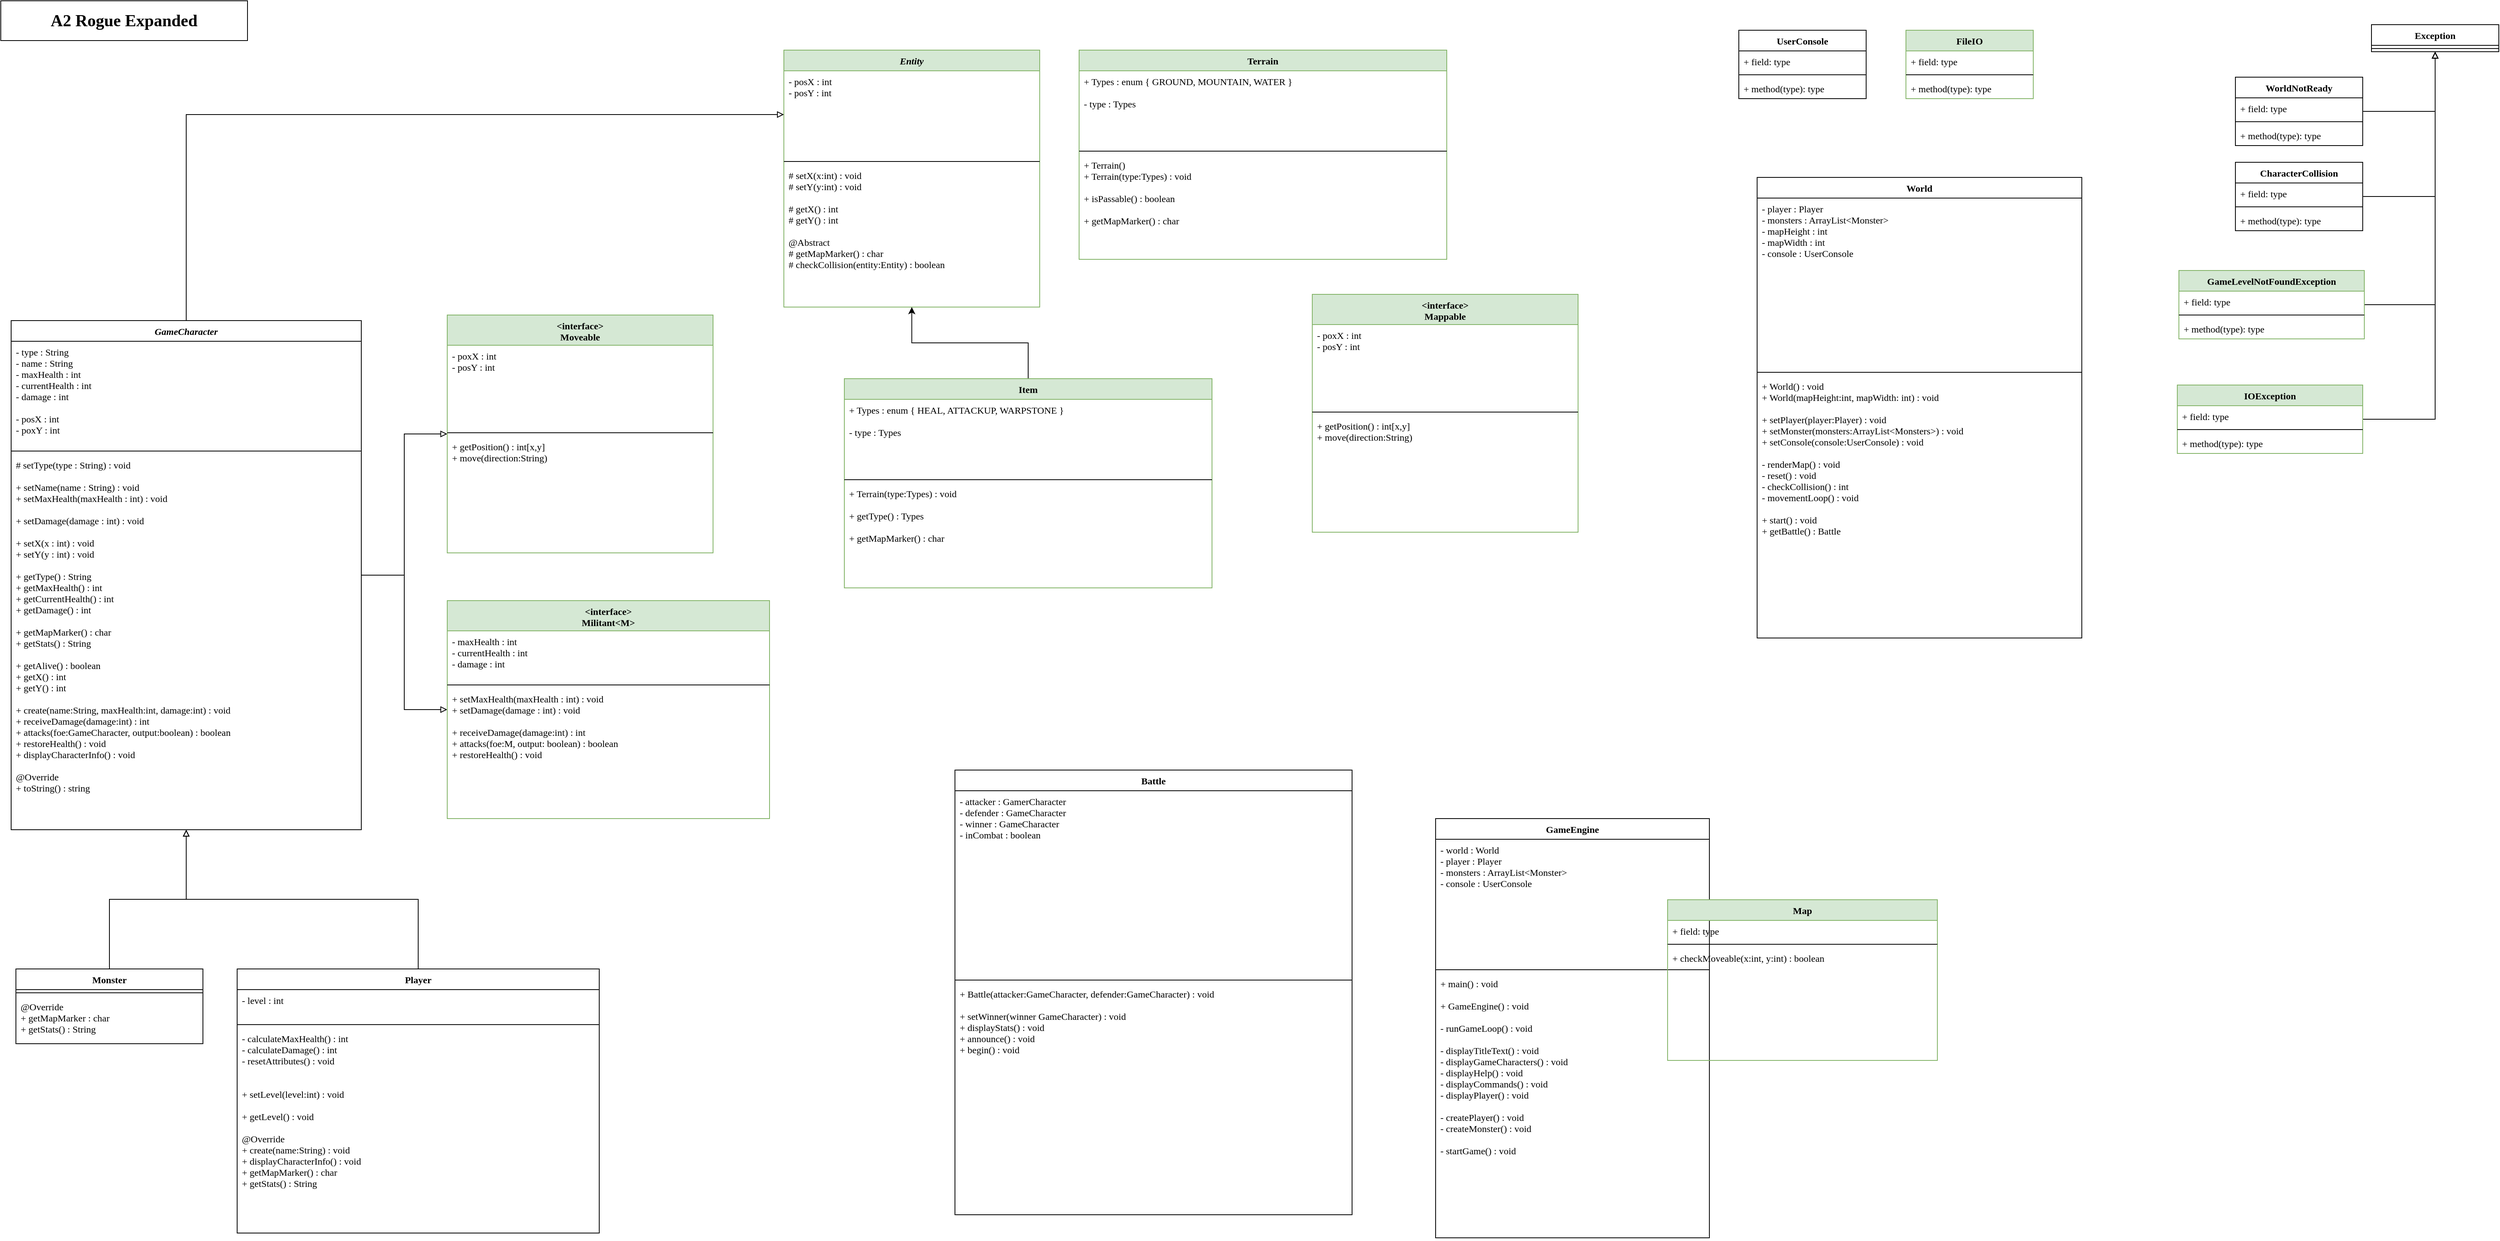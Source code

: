 <mxfile version="18.0.1" type="device"><diagram id="C5RBs43oDa-KdzZeNtuy" name="Page-1"><mxGraphModel dx="1234" dy="905" grid="0" gridSize="10" guides="1" tooltips="1" connect="1" arrows="1" fold="1" page="1" pageScale="1" pageWidth="3300" pageHeight="2339" math="0" shadow="0"><root><mxCell id="WIyWlLk6GJQsqaUBKTNV-0"/><mxCell id="WIyWlLk6GJQsqaUBKTNV-1" parent="WIyWlLk6GJQsqaUBKTNV-0"/><mxCell id="rKQ50Lol43hYCchjUjWX-0" value="&lt;b&gt;&lt;font style=&quot;font-size: 21px&quot;&gt;A2 Rogue Expanded&lt;/font&gt;&lt;/b&gt;" style="text;html=1;strokeColor=default;fillColor=none;align=center;verticalAlign=middle;whiteSpace=wrap;rounded=0;fontFamily=JetBrains Mono;" parent="WIyWlLk6GJQsqaUBKTNV-1" vertex="1"><mxGeometry x="80" y="40" width="310" height="50" as="geometry"/></mxCell><mxCell id="wbzs-rwFts_yGykwEW1b-0" value="Entity&#10;" style="swimlane;fontStyle=3;align=center;verticalAlign=top;childLayout=stackLayout;horizontal=1;startSize=26;horizontalStack=0;resizeParent=1;resizeParentMax=0;resizeLast=0;collapsible=1;marginBottom=0;fillColor=#d5e8d4;strokeColor=#82b366;fontFamily=JetBrains Mono;" parent="WIyWlLk6GJQsqaUBKTNV-1" vertex="1"><mxGeometry x="1064" y="102" width="321.5" height="323" as="geometry"/></mxCell><mxCell id="wbzs-rwFts_yGykwEW1b-1" value="- posX : int&#10;- posY : int " style="text;strokeColor=none;fillColor=none;align=left;verticalAlign=top;spacingLeft=4;spacingRight=4;overflow=hidden;rotatable=0;points=[[0,0.5],[1,0.5]];portConstraint=eastwest;fontFamily=JetBrains Mono;" parent="wbzs-rwFts_yGykwEW1b-0" vertex="1"><mxGeometry y="26" width="321.5" height="110" as="geometry"/></mxCell><mxCell id="wbzs-rwFts_yGykwEW1b-2" value="" style="line;strokeWidth=1;fillColor=none;align=left;verticalAlign=middle;spacingTop=-1;spacingLeft=3;spacingRight=3;rotatable=0;labelPosition=right;points=[];portConstraint=eastwest;fontFamily=JetBrains Mono;" parent="wbzs-rwFts_yGykwEW1b-0" vertex="1"><mxGeometry y="136" width="321.5" height="8" as="geometry"/></mxCell><mxCell id="wbzs-rwFts_yGykwEW1b-3" value="# setX(x:int) : void&#10;# setY(y:int) : void&#10;&#10;# getX() : int&#10;# getY() : int&#10;&#10;@Abstract&#10;# getMapMarker() : char&#10;# checkCollision(entity:Entity) : boolean " style="text;strokeColor=none;fillColor=none;align=left;verticalAlign=top;spacingLeft=4;spacingRight=4;overflow=hidden;rotatable=0;points=[[0,0.5],[1,0.5]];portConstraint=eastwest;fontFamily=JetBrains Mono;" parent="wbzs-rwFts_yGykwEW1b-0" vertex="1"><mxGeometry y="144" width="321.5" height="179" as="geometry"/></mxCell><mxCell id="wbzs-rwFts_yGykwEW1b-4" value="Battle&#10;" style="swimlane;fontStyle=1;align=center;verticalAlign=top;childLayout=stackLayout;horizontal=1;startSize=26;horizontalStack=0;resizeParent=1;resizeParentMax=0;resizeLast=0;collapsible=1;marginBottom=0;fontFamily=JetBrains Mono;" parent="WIyWlLk6GJQsqaUBKTNV-1" vertex="1"><mxGeometry x="1279" y="1007" width="499" height="559" as="geometry"/></mxCell><mxCell id="wbzs-rwFts_yGykwEW1b-5" value="- attacker : GamerCharacter &#10;- defender : GameCharacter &#10;- winner : GameCharacter &#10;- inCombat : boolean " style="text;strokeColor=none;fillColor=none;align=left;verticalAlign=top;spacingLeft=4;spacingRight=4;overflow=hidden;rotatable=0;points=[[0,0.5],[1,0.5]];portConstraint=eastwest;fontFamily=JetBrains Mono;" parent="wbzs-rwFts_yGykwEW1b-4" vertex="1"><mxGeometry y="26" width="499" height="234" as="geometry"/></mxCell><mxCell id="wbzs-rwFts_yGykwEW1b-6" value="" style="line;strokeWidth=1;fillColor=none;align=left;verticalAlign=middle;spacingTop=-1;spacingLeft=3;spacingRight=3;rotatable=0;labelPosition=right;points=[];portConstraint=eastwest;fontFamily=JetBrains Mono;" parent="wbzs-rwFts_yGykwEW1b-4" vertex="1"><mxGeometry y="260" width="499" height="8" as="geometry"/></mxCell><mxCell id="wbzs-rwFts_yGykwEW1b-7" value="+ Battle(attacker:GameCharacter, defender:GameCharacter) : void&#10;&#10;+ setWinner(winner GameCharacter) : void &#10;+ displayStats() : void &#10;+ announce() : void &#10;+ begin() : void " style="text;strokeColor=none;fillColor=none;align=left;verticalAlign=top;spacingLeft=4;spacingRight=4;overflow=hidden;rotatable=0;points=[[0,0.5],[1,0.5]];portConstraint=eastwest;fontFamily=JetBrains Mono;" parent="wbzs-rwFts_yGykwEW1b-4" vertex="1"><mxGeometry y="268" width="499" height="291" as="geometry"/></mxCell><mxCell id="wbzs-rwFts_yGykwEW1b-113" style="edgeStyle=orthogonalEdgeStyle;rounded=0;orthogonalLoop=1;jettySize=auto;html=1;fontColor=#000000;endArrow=block;endFill=0;" parent="WIyWlLk6GJQsqaUBKTNV-1" source="wbzs-rwFts_yGykwEW1b-8" target="wbzs-rwFts_yGykwEW1b-104" edge="1"><mxGeometry relative="1" as="geometry"/></mxCell><mxCell id="wbzs-rwFts_yGykwEW1b-114" style="edgeStyle=orthogonalEdgeStyle;rounded=0;orthogonalLoop=1;jettySize=auto;html=1;fontColor=#000000;endArrow=block;endFill=0;" parent="WIyWlLk6GJQsqaUBKTNV-1" source="wbzs-rwFts_yGykwEW1b-8" target="wbzs-rwFts_yGykwEW1b-55" edge="1"><mxGeometry relative="1" as="geometry"/></mxCell><mxCell id="wbzs-rwFts_yGykwEW1b-115" style="edgeStyle=orthogonalEdgeStyle;rounded=0;orthogonalLoop=1;jettySize=auto;html=1;fontColor=#000000;endArrow=block;endFill=0;" parent="WIyWlLk6GJQsqaUBKTNV-1" source="wbzs-rwFts_yGykwEW1b-8" target="wbzs-rwFts_yGykwEW1b-1" edge="1"><mxGeometry relative="1" as="geometry"/></mxCell><mxCell id="wbzs-rwFts_yGykwEW1b-8" value="GameCharacter" style="swimlane;fontStyle=3;align=center;verticalAlign=top;childLayout=stackLayout;horizontal=1;startSize=26;horizontalStack=0;resizeParent=1;resizeParentMax=0;resizeLast=0;collapsible=1;marginBottom=0;fontFamily=JetBrains Mono;" parent="WIyWlLk6GJQsqaUBKTNV-1" vertex="1"><mxGeometry x="93" y="442" width="440" height="640" as="geometry"><mxRectangle x="200" y="230" width="171" height="26" as="alternateBounds"/></mxGeometry></mxCell><mxCell id="wbzs-rwFts_yGykwEW1b-9" value="- type : String&#10;- name : String&#10;- maxHealth : int &#10;- currentHealth : int&#10;- damage : int &#10;&#10;- posX : int &#10;- poxY : int " style="text;strokeColor=none;fillColor=none;align=left;verticalAlign=top;spacingLeft=4;spacingRight=4;overflow=hidden;rotatable=0;points=[[0,0.5],[1,0.5]];portConstraint=eastwest;fontFamily=JetBrains Mono;" parent="wbzs-rwFts_yGykwEW1b-8" vertex="1"><mxGeometry y="26" width="440" height="134" as="geometry"/></mxCell><mxCell id="wbzs-rwFts_yGykwEW1b-10" value="" style="line;strokeWidth=1;fillColor=none;align=left;verticalAlign=middle;spacingTop=-1;spacingLeft=3;spacingRight=3;rotatable=0;labelPosition=right;points=[];portConstraint=eastwest;fontFamily=JetBrains Mono;" parent="wbzs-rwFts_yGykwEW1b-8" vertex="1"><mxGeometry y="160" width="440" height="8" as="geometry"/></mxCell><mxCell id="wbzs-rwFts_yGykwEW1b-11" value="# setType(type : String) : void &#10;&#10;+ setName(name : String) : void &#10;+ setMaxHealth(maxHealth : int) : void &#10;&#10;+ setDamage(damage : int) : void &#10;&#10;+ setX(x : int) : void&#10;+ setY(y : int) : void&#10;&#10;+ getType() : String &#10;+ getMaxHealth() : int &#10;+ getCurrentHealth() : int &#10;+ getDamage() : int &#10;&#10;+ getMapMarker() : char &#10;+ getStats() : String &#10;&#10;+ getAlive() : boolean &#10;+ getX() : int&#10;+ getY() : int &#10;&#10;+ create(name:String, maxHealth:int, damage:int) : void &#10;+ receiveDamage(damage:int) : int &#10;+ attacks(foe:GameCharacter, output:boolean) : boolean &#10;+ restoreHealth() : void &#10;+ displayCharacterInfo() : void&#10;&#10;@Override&#10;+ toString() : string " style="text;strokeColor=none;fillColor=none;align=left;verticalAlign=top;spacingLeft=4;spacingRight=4;overflow=hidden;rotatable=0;points=[[0,0.5],[1,0.5]];portConstraint=eastwest;fontFamily=JetBrains Mono;fontStyle=0" parent="wbzs-rwFts_yGykwEW1b-8" vertex="1"><mxGeometry y="168" width="440" height="472" as="geometry"/></mxCell><mxCell id="wbzs-rwFts_yGykwEW1b-12" value="GameEngine" style="swimlane;fontStyle=1;align=center;verticalAlign=top;childLayout=stackLayout;horizontal=1;startSize=26;horizontalStack=0;resizeParent=1;resizeParentMax=0;resizeLast=0;collapsible=1;marginBottom=0;fontFamily=JetBrains Mono;" parent="WIyWlLk6GJQsqaUBKTNV-1" vertex="1"><mxGeometry x="1883" y="1068" width="344" height="527" as="geometry"/></mxCell><mxCell id="wbzs-rwFts_yGykwEW1b-13" value="- world : World &#10;- player : Player&#10;- monsters : ArrayList&lt;Monster&gt; &#10;- console : UserConsole" style="text;strokeColor=none;fillColor=none;align=left;verticalAlign=top;spacingLeft=4;spacingRight=4;overflow=hidden;rotatable=0;points=[[0,0.5],[1,0.5]];portConstraint=eastwest;fontFamily=JetBrains Mono;" parent="wbzs-rwFts_yGykwEW1b-12" vertex="1"><mxGeometry y="26" width="344" height="160" as="geometry"/></mxCell><mxCell id="wbzs-rwFts_yGykwEW1b-14" value="" style="line;strokeWidth=1;fillColor=none;align=left;verticalAlign=middle;spacingTop=-1;spacingLeft=3;spacingRight=3;rotatable=0;labelPosition=right;points=[];portConstraint=eastwest;fontFamily=JetBrains Mono;" parent="wbzs-rwFts_yGykwEW1b-12" vertex="1"><mxGeometry y="186" width="344" height="8" as="geometry"/></mxCell><mxCell id="wbzs-rwFts_yGykwEW1b-15" value="+ main() : void &#10;&#10;+ GameEngine() : void &#10;&#10;- runGameLoop() : void&#10; &#10;- displayTitleText() : void &#10;- displayGameCharacters() : void &#10;- displayHelp() : void&#10;- displayCommands() : void &#10;- displayPlayer() : void &#10;&#10;- createPlayer() : void &#10;- createMonster() : void &#10;&#10;- startGame() : void &#10;" style="text;strokeColor=none;fillColor=none;align=left;verticalAlign=top;spacingLeft=4;spacingRight=4;overflow=hidden;rotatable=0;points=[[0,0.5],[1,0.5]];portConstraint=eastwest;fontFamily=JetBrains Mono;" parent="wbzs-rwFts_yGykwEW1b-12" vertex="1"><mxGeometry y="194" width="344" height="333" as="geometry"/></mxCell><mxCell id="wbzs-rwFts_yGykwEW1b-118" style="edgeStyle=orthogonalEdgeStyle;rounded=0;orthogonalLoop=1;jettySize=auto;html=1;fontColor=#000000;endArrow=block;endFill=0;" parent="WIyWlLk6GJQsqaUBKTNV-1" source="wbzs-rwFts_yGykwEW1b-16" target="wbzs-rwFts_yGykwEW1b-8" edge="1"><mxGeometry relative="1" as="geometry"><mxPoint x="269" y="1173.5" as="targetPoint"/></mxGeometry></mxCell><mxCell id="wbzs-rwFts_yGykwEW1b-16" value="Monster" style="swimlane;fontStyle=1;align=center;verticalAlign=top;childLayout=stackLayout;horizontal=1;startSize=26;horizontalStack=0;resizeParent=1;resizeParentMax=0;resizeLast=0;collapsible=1;marginBottom=0;fontFamily=JetBrains Mono;" parent="WIyWlLk6GJQsqaUBKTNV-1" vertex="1"><mxGeometry x="99" y="1257" width="235" height="94" as="geometry"/></mxCell><mxCell id="wbzs-rwFts_yGykwEW1b-18" value="" style="line;strokeWidth=1;fillColor=none;align=left;verticalAlign=middle;spacingTop=-1;spacingLeft=3;spacingRight=3;rotatable=0;labelPosition=right;points=[];portConstraint=eastwest;fontFamily=JetBrains Mono;" parent="wbzs-rwFts_yGykwEW1b-16" vertex="1"><mxGeometry y="26" width="235" height="8" as="geometry"/></mxCell><mxCell id="wbzs-rwFts_yGykwEW1b-19" value="@Override&#10;+ getMapMarker : char &#10;+ getStats() : String " style="text;strokeColor=none;fillColor=none;align=left;verticalAlign=top;spacingLeft=4;spacingRight=4;overflow=hidden;rotatable=0;points=[[0,0.5],[1,0.5]];portConstraint=eastwest;fontFamily=JetBrains Mono;" parent="wbzs-rwFts_yGykwEW1b-16" vertex="1"><mxGeometry y="34" width="235" height="60" as="geometry"/></mxCell><mxCell id="wbzs-rwFts_yGykwEW1b-119" style="edgeStyle=orthogonalEdgeStyle;rounded=0;orthogonalLoop=1;jettySize=auto;html=1;fontColor=#000000;endArrow=block;endFill=0;" parent="WIyWlLk6GJQsqaUBKTNV-1" source="wbzs-rwFts_yGykwEW1b-20" target="wbzs-rwFts_yGykwEW1b-8" edge="1"><mxGeometry relative="1" as="geometry"/></mxCell><mxCell id="wbzs-rwFts_yGykwEW1b-20" value="Player" style="swimlane;fontStyle=1;align=center;verticalAlign=top;childLayout=stackLayout;horizontal=1;startSize=26;horizontalStack=0;resizeParent=1;resizeParentMax=0;resizeLast=0;collapsible=1;marginBottom=0;fontFamily=JetBrains Mono;" parent="WIyWlLk6GJQsqaUBKTNV-1" vertex="1"><mxGeometry x="377" y="1257" width="455" height="332" as="geometry"/></mxCell><mxCell id="wbzs-rwFts_yGykwEW1b-21" value="- level : int &#10;" style="text;strokeColor=none;fillColor=none;align=left;verticalAlign=top;spacingLeft=4;spacingRight=4;overflow=hidden;rotatable=0;points=[[0,0.5],[1,0.5]];portConstraint=eastwest;fontFamily=JetBrains Mono;" parent="wbzs-rwFts_yGykwEW1b-20" vertex="1"><mxGeometry y="26" width="455" height="40" as="geometry"/></mxCell><mxCell id="wbzs-rwFts_yGykwEW1b-22" value="" style="line;strokeWidth=1;fillColor=none;align=left;verticalAlign=middle;spacingTop=-1;spacingLeft=3;spacingRight=3;rotatable=0;labelPosition=right;points=[];portConstraint=eastwest;fontFamily=JetBrains Mono;" parent="wbzs-rwFts_yGykwEW1b-20" vertex="1"><mxGeometry y="66" width="455" height="8" as="geometry"/></mxCell><mxCell id="wbzs-rwFts_yGykwEW1b-23" value="- calculateMaxHealth() : int&#10;- calculateDamage() : int &#10;- resetAttributes() : void &#10;&#10;&#10;+ setLevel(level:int) : void &#10;&#10;+ getLevel() : void &#10;&#10;@Override &#10;+ create(name:String) : void &#10;+ displayCharacterInfo() : void &#10;+ getMapMarker() : char&#10;+ getStats() : String" style="text;strokeColor=none;fillColor=none;align=left;verticalAlign=top;spacingLeft=4;spacingRight=4;overflow=hidden;rotatable=0;points=[[0,0.5],[1,0.5]];portConstraint=eastwest;fontFamily=JetBrains Mono;" parent="wbzs-rwFts_yGykwEW1b-20" vertex="1"><mxGeometry y="74" width="455" height="258" as="geometry"/></mxCell><mxCell id="wbzs-rwFts_yGykwEW1b-24" value="UserConsole" style="swimlane;fontStyle=1;align=center;verticalAlign=top;childLayout=stackLayout;horizontal=1;startSize=26;horizontalStack=0;resizeParent=1;resizeParentMax=0;resizeLast=0;collapsible=1;marginBottom=0;fontFamily=JetBrains Mono;" parent="WIyWlLk6GJQsqaUBKTNV-1" vertex="1"><mxGeometry x="2264" y="77" width="160" height="86" as="geometry"/></mxCell><mxCell id="wbzs-rwFts_yGykwEW1b-25" value="+ field: type" style="text;strokeColor=none;fillColor=none;align=left;verticalAlign=top;spacingLeft=4;spacingRight=4;overflow=hidden;rotatable=0;points=[[0,0.5],[1,0.5]];portConstraint=eastwest;fontFamily=JetBrains Mono;" parent="wbzs-rwFts_yGykwEW1b-24" vertex="1"><mxGeometry y="26" width="160" height="26" as="geometry"/></mxCell><mxCell id="wbzs-rwFts_yGykwEW1b-26" value="" style="line;strokeWidth=1;fillColor=none;align=left;verticalAlign=middle;spacingTop=-1;spacingLeft=3;spacingRight=3;rotatable=0;labelPosition=right;points=[];portConstraint=eastwest;fontFamily=JetBrains Mono;" parent="wbzs-rwFts_yGykwEW1b-24" vertex="1"><mxGeometry y="52" width="160" height="8" as="geometry"/></mxCell><mxCell id="wbzs-rwFts_yGykwEW1b-27" value="+ method(type): type" style="text;strokeColor=none;fillColor=none;align=left;verticalAlign=top;spacingLeft=4;spacingRight=4;overflow=hidden;rotatable=0;points=[[0,0.5],[1,0.5]];portConstraint=eastwest;fontFamily=JetBrains Mono;" parent="wbzs-rwFts_yGykwEW1b-24" vertex="1"><mxGeometry y="60" width="160" height="26" as="geometry"/></mxCell><mxCell id="wbzs-rwFts_yGykwEW1b-28" value="World" style="swimlane;fontStyle=1;align=center;verticalAlign=top;childLayout=stackLayout;horizontal=1;startSize=26;horizontalStack=0;resizeParent=1;resizeParentMax=0;resizeLast=0;collapsible=1;marginBottom=0;fontFamily=JetBrains Mono;" parent="WIyWlLk6GJQsqaUBKTNV-1" vertex="1"><mxGeometry x="2287" y="262" width="408" height="579" as="geometry"/></mxCell><mxCell id="wbzs-rwFts_yGykwEW1b-29" value="- player : Player &#10;- monsters : ArrayList&lt;Monster&gt; &#10;- mapHeight : int &#10;- mapWidth : int &#10;- console : UserConsole " style="text;strokeColor=none;fillColor=none;align=left;verticalAlign=top;spacingLeft=4;spacingRight=4;overflow=hidden;rotatable=0;points=[[0,0.5],[1,0.5]];portConstraint=eastwest;fontFamily=JetBrains Mono;" parent="wbzs-rwFts_yGykwEW1b-28" vertex="1"><mxGeometry y="26" width="408" height="215" as="geometry"/></mxCell><mxCell id="wbzs-rwFts_yGykwEW1b-30" value="" style="line;strokeWidth=1;fillColor=none;align=left;verticalAlign=middle;spacingTop=-1;spacingLeft=3;spacingRight=3;rotatable=0;labelPosition=right;points=[];portConstraint=eastwest;fontFamily=JetBrains Mono;" parent="wbzs-rwFts_yGykwEW1b-28" vertex="1"><mxGeometry y="241" width="408" height="8" as="geometry"/></mxCell><mxCell id="wbzs-rwFts_yGykwEW1b-31" value="+ World() : void &#10;+ World(mapHeight:int, mapWidth: int) : void &#10;&#10;+ setPlayer(player:Player) : void &#10;+ setMonster(monsters:ArrayList&lt;Monsters&gt;) : void &#10;+ setConsole(console:UserConsole) : void &#10;&#10;- renderMap() : void &#10;- reset() : void &#10;- checkCollision() : int &#10;- movementLoop() : void &#10;&#10;+ start() : void &#10;+ getBattle() : Battle&#10;" style="text;strokeColor=none;fillColor=none;align=left;verticalAlign=top;spacingLeft=4;spacingRight=4;overflow=hidden;rotatable=0;points=[[0,0.5],[1,0.5]];portConstraint=eastwest;fontFamily=JetBrains Mono;" parent="wbzs-rwFts_yGykwEW1b-28" vertex="1"><mxGeometry y="249" width="408" height="330" as="geometry"/></mxCell><mxCell id="wbzs-rwFts_yGykwEW1b-36" value="Map" style="swimlane;fontStyle=1;align=center;verticalAlign=top;childLayout=stackLayout;horizontal=1;startSize=26;horizontalStack=0;resizeParent=1;resizeParentMax=0;resizeLast=0;collapsible=1;marginBottom=0;fontFamily=JetBrains Mono;fillColor=#d5e8d4;strokeColor=#82b366;" parent="WIyWlLk6GJQsqaUBKTNV-1" vertex="1"><mxGeometry x="2174.5" y="1170" width="339" height="202" as="geometry"/></mxCell><mxCell id="wbzs-rwFts_yGykwEW1b-37" value="+ field: type" style="text;strokeColor=none;fillColor=none;align=left;verticalAlign=top;spacingLeft=4;spacingRight=4;overflow=hidden;rotatable=0;points=[[0,0.5],[1,0.5]];portConstraint=eastwest;fontFamily=JetBrains Mono;" parent="wbzs-rwFts_yGykwEW1b-36" vertex="1"><mxGeometry y="26" width="339" height="26" as="geometry"/></mxCell><mxCell id="wbzs-rwFts_yGykwEW1b-38" value="" style="line;strokeWidth=1;fillColor=none;align=left;verticalAlign=middle;spacingTop=-1;spacingLeft=3;spacingRight=3;rotatable=0;labelPosition=right;points=[];portConstraint=eastwest;fontFamily=JetBrains Mono;" parent="wbzs-rwFts_yGykwEW1b-36" vertex="1"><mxGeometry y="52" width="339" height="8" as="geometry"/></mxCell><mxCell id="wbzs-rwFts_yGykwEW1b-39" value="+ checkMoveable(x:int, y:int) : boolean" style="text;strokeColor=none;fillColor=none;align=left;verticalAlign=top;spacingLeft=4;spacingRight=4;overflow=hidden;rotatable=0;points=[[0,0.5],[1,0.5]];portConstraint=eastwest;fontFamily=JetBrains Mono;" parent="wbzs-rwFts_yGykwEW1b-36" vertex="1"><mxGeometry y="60" width="339" height="142" as="geometry"/></mxCell><mxCell id="wbzs-rwFts_yGykwEW1b-41" value="FileIO" style="swimlane;fontStyle=1;align=center;verticalAlign=top;childLayout=stackLayout;horizontal=1;startSize=26;horizontalStack=0;resizeParent=1;resizeParentMax=0;resizeLast=0;collapsible=1;marginBottom=0;fontFamily=JetBrains Mono;fillColor=#d5e8d4;strokeColor=#82b366;" parent="WIyWlLk6GJQsqaUBKTNV-1" vertex="1"><mxGeometry x="2474" y="77" width="160" height="86" as="geometry"/></mxCell><mxCell id="wbzs-rwFts_yGykwEW1b-42" value="+ field: type" style="text;strokeColor=none;fillColor=none;align=left;verticalAlign=top;spacingLeft=4;spacingRight=4;overflow=hidden;rotatable=0;points=[[0,0.5],[1,0.5]];portConstraint=eastwest;fontFamily=JetBrains Mono;" parent="wbzs-rwFts_yGykwEW1b-41" vertex="1"><mxGeometry y="26" width="160" height="26" as="geometry"/></mxCell><mxCell id="wbzs-rwFts_yGykwEW1b-43" value="" style="line;strokeWidth=1;fillColor=none;align=left;verticalAlign=middle;spacingTop=-1;spacingLeft=3;spacingRight=3;rotatable=0;labelPosition=right;points=[];portConstraint=eastwest;fontFamily=JetBrains Mono;" parent="wbzs-rwFts_yGykwEW1b-41" vertex="1"><mxGeometry y="52" width="160" height="8" as="geometry"/></mxCell><mxCell id="wbzs-rwFts_yGykwEW1b-44" value="+ method(type): type" style="text;strokeColor=none;fillColor=none;align=left;verticalAlign=top;spacingLeft=4;spacingRight=4;overflow=hidden;rotatable=0;points=[[0,0.5],[1,0.5]];portConstraint=eastwest;fontFamily=JetBrains Mono;" parent="wbzs-rwFts_yGykwEW1b-41" vertex="1"><mxGeometry y="60" width="160" height="26" as="geometry"/></mxCell><mxCell id="wbzs-rwFts_yGykwEW1b-55" value="&lt;interface&gt;&#10;Militant&lt;M&gt;" style="swimlane;fontStyle=1;align=center;verticalAlign=top;childLayout=stackLayout;horizontal=1;startSize=38;horizontalStack=0;resizeParent=1;resizeParentMax=0;resizeLast=0;collapsible=1;marginBottom=0;fontFamily=JetBrains Mono;fillColor=#d5e8d4;strokeColor=#82b366;" parent="WIyWlLk6GJQsqaUBKTNV-1" vertex="1"><mxGeometry x="641" y="794" width="405" height="274" as="geometry"/></mxCell><mxCell id="wbzs-rwFts_yGykwEW1b-56" value="- maxHealth : int&#10;- currentHealth : int &#10;- damage : int" style="text;strokeColor=none;fillColor=none;align=left;verticalAlign=top;spacingLeft=4;spacingRight=4;overflow=hidden;rotatable=0;points=[[0,0.5],[1,0.5]];portConstraint=eastwest;fontFamily=JetBrains Mono;" parent="wbzs-rwFts_yGykwEW1b-55" vertex="1"><mxGeometry y="38" width="405" height="64" as="geometry"/></mxCell><mxCell id="wbzs-rwFts_yGykwEW1b-57" value="" style="line;strokeWidth=1;fillColor=none;align=left;verticalAlign=middle;spacingTop=-1;spacingLeft=3;spacingRight=3;rotatable=0;labelPosition=right;points=[];portConstraint=eastwest;fontFamily=JetBrains Mono;" parent="wbzs-rwFts_yGykwEW1b-55" vertex="1"><mxGeometry y="102" width="405" height="8" as="geometry"/></mxCell><mxCell id="awQamAyIEeLW_jDUQphm-0" value="+ setMaxHealth(maxHealth : int) : void &#10;+ setDamage(damage : int) : void &#10;&#10;+ receiveDamage(damage:int) : int &#10;+ attacks(foe:M, output: boolean) : boolean &#10;+ restoreHealth() : void &#10;" style="text;strokeColor=none;fillColor=none;align=left;verticalAlign=top;spacingLeft=4;spacingRight=4;overflow=hidden;rotatable=0;points=[[0,0.5],[1,0.5]];portConstraint=eastwest;fontFamily=JetBrains Mono;" vertex="1" parent="wbzs-rwFts_yGykwEW1b-55"><mxGeometry y="110" width="405" height="164" as="geometry"/></mxCell><mxCell id="wbzs-rwFts_yGykwEW1b-63" value="Exception" style="swimlane;fontStyle=1;align=center;verticalAlign=top;childLayout=stackLayout;horizontal=1;startSize=26;horizontalStack=0;resizeParent=1;resizeParentMax=0;resizeLast=0;collapsible=1;marginBottom=0;fontFamily=JetBrains Mono;" parent="WIyWlLk6GJQsqaUBKTNV-1" vertex="1"><mxGeometry x="3059" y="70" width="160" height="34" as="geometry"/></mxCell><mxCell id="wbzs-rwFts_yGykwEW1b-65" value="" style="line;strokeWidth=1;fillColor=none;align=left;verticalAlign=middle;spacingTop=-1;spacingLeft=3;spacingRight=3;rotatable=0;labelPosition=right;points=[];portConstraint=eastwest;fontFamily=JetBrains Mono;" parent="wbzs-rwFts_yGykwEW1b-63" vertex="1"><mxGeometry y="26" width="160" height="8" as="geometry"/></mxCell><mxCell id="wbzs-rwFts_yGykwEW1b-87" style="edgeStyle=orthogonalEdgeStyle;rounded=0;orthogonalLoop=1;jettySize=auto;html=1;entryX=0.5;entryY=1;entryDx=0;entryDy=0;fontColor=#000000;endArrow=block;endFill=0;" parent="WIyWlLk6GJQsqaUBKTNV-1" source="wbzs-rwFts_yGykwEW1b-67" target="wbzs-rwFts_yGykwEW1b-63" edge="1"><mxGeometry relative="1" as="geometry"/></mxCell><mxCell id="wbzs-rwFts_yGykwEW1b-67" value="WorldNotReady" style="swimlane;fontStyle=1;align=center;verticalAlign=top;childLayout=stackLayout;horizontal=1;startSize=26;horizontalStack=0;resizeParent=1;resizeParentMax=0;resizeLast=0;collapsible=1;marginBottom=0;fontFamily=JetBrains Mono;" parent="WIyWlLk6GJQsqaUBKTNV-1" vertex="1"><mxGeometry x="2888" y="136" width="160" height="86" as="geometry"/></mxCell><mxCell id="wbzs-rwFts_yGykwEW1b-68" value="+ field: type" style="text;strokeColor=none;fillColor=none;align=left;verticalAlign=top;spacingLeft=4;spacingRight=4;overflow=hidden;rotatable=0;points=[[0,0.5],[1,0.5]];portConstraint=eastwest;fontFamily=JetBrains Mono;" parent="wbzs-rwFts_yGykwEW1b-67" vertex="1"><mxGeometry y="26" width="160" height="26" as="geometry"/></mxCell><mxCell id="wbzs-rwFts_yGykwEW1b-69" value="" style="line;strokeWidth=1;fillColor=none;align=left;verticalAlign=middle;spacingTop=-1;spacingLeft=3;spacingRight=3;rotatable=0;labelPosition=right;points=[];portConstraint=eastwest;fontFamily=JetBrains Mono;" parent="wbzs-rwFts_yGykwEW1b-67" vertex="1"><mxGeometry y="52" width="160" height="8" as="geometry"/></mxCell><mxCell id="wbzs-rwFts_yGykwEW1b-70" value="+ method(type): type" style="text;strokeColor=none;fillColor=none;align=left;verticalAlign=top;spacingLeft=4;spacingRight=4;overflow=hidden;rotatable=0;points=[[0,0.5],[1,0.5]];portConstraint=eastwest;fontFamily=JetBrains Mono;" parent="wbzs-rwFts_yGykwEW1b-67" vertex="1"><mxGeometry y="60" width="160" height="26" as="geometry"/></mxCell><mxCell id="wbzs-rwFts_yGykwEW1b-88" style="edgeStyle=orthogonalEdgeStyle;rounded=0;orthogonalLoop=1;jettySize=auto;html=1;fontColor=#000000;endArrow=block;endFill=0;" parent="WIyWlLk6GJQsqaUBKTNV-1" source="wbzs-rwFts_yGykwEW1b-71" target="wbzs-rwFts_yGykwEW1b-63" edge="1"><mxGeometry relative="1" as="geometry"/></mxCell><mxCell id="wbzs-rwFts_yGykwEW1b-71" value="CharacterCollision" style="swimlane;fontStyle=1;align=center;verticalAlign=top;childLayout=stackLayout;horizontal=1;startSize=26;horizontalStack=0;resizeParent=1;resizeParentMax=0;resizeLast=0;collapsible=1;marginBottom=0;fontFamily=JetBrains Mono;" parent="WIyWlLk6GJQsqaUBKTNV-1" vertex="1"><mxGeometry x="2888" y="243" width="160" height="86" as="geometry"/></mxCell><mxCell id="wbzs-rwFts_yGykwEW1b-72" value="+ field: type" style="text;strokeColor=none;fillColor=none;align=left;verticalAlign=top;spacingLeft=4;spacingRight=4;overflow=hidden;rotatable=0;points=[[0,0.5],[1,0.5]];portConstraint=eastwest;fontFamily=JetBrains Mono;" parent="wbzs-rwFts_yGykwEW1b-71" vertex="1"><mxGeometry y="26" width="160" height="26" as="geometry"/></mxCell><mxCell id="wbzs-rwFts_yGykwEW1b-73" value="" style="line;strokeWidth=1;fillColor=none;align=left;verticalAlign=middle;spacingTop=-1;spacingLeft=3;spacingRight=3;rotatable=0;labelPosition=right;points=[];portConstraint=eastwest;fontFamily=JetBrains Mono;" parent="wbzs-rwFts_yGykwEW1b-71" vertex="1"><mxGeometry y="52" width="160" height="8" as="geometry"/></mxCell><mxCell id="wbzs-rwFts_yGykwEW1b-74" value="+ method(type): type" style="text;strokeColor=none;fillColor=none;align=left;verticalAlign=top;spacingLeft=4;spacingRight=4;overflow=hidden;rotatable=0;points=[[0,0.5],[1,0.5]];portConstraint=eastwest;fontFamily=JetBrains Mono;" parent="wbzs-rwFts_yGykwEW1b-71" vertex="1"><mxGeometry y="60" width="160" height="26" as="geometry"/></mxCell><mxCell id="wbzs-rwFts_yGykwEW1b-89" style="edgeStyle=orthogonalEdgeStyle;rounded=0;orthogonalLoop=1;jettySize=auto;html=1;fontColor=#000000;endArrow=block;endFill=0;" parent="WIyWlLk6GJQsqaUBKTNV-1" source="wbzs-rwFts_yGykwEW1b-79" target="wbzs-rwFts_yGykwEW1b-63" edge="1"><mxGeometry relative="1" as="geometry"/></mxCell><mxCell id="wbzs-rwFts_yGykwEW1b-79" value="GameLevelNotFoundException" style="swimlane;fontStyle=1;align=center;verticalAlign=top;childLayout=stackLayout;horizontal=1;startSize=26;horizontalStack=0;resizeParent=1;resizeParentMax=0;resizeLast=0;collapsible=1;marginBottom=0;fontFamily=JetBrains Mono;fillColor=#d5e8d4;strokeColor=#82b366;" parent="WIyWlLk6GJQsqaUBKTNV-1" vertex="1"><mxGeometry x="2817" y="379" width="233" height="86" as="geometry"/></mxCell><mxCell id="wbzs-rwFts_yGykwEW1b-80" value="+ field: type" style="text;strokeColor=none;fillColor=none;align=left;verticalAlign=top;spacingLeft=4;spacingRight=4;overflow=hidden;rotatable=0;points=[[0,0.5],[1,0.5]];portConstraint=eastwest;fontFamily=JetBrains Mono;" parent="wbzs-rwFts_yGykwEW1b-79" vertex="1"><mxGeometry y="26" width="233" height="26" as="geometry"/></mxCell><mxCell id="wbzs-rwFts_yGykwEW1b-81" value="" style="line;strokeWidth=1;fillColor=none;align=left;verticalAlign=middle;spacingTop=-1;spacingLeft=3;spacingRight=3;rotatable=0;labelPosition=right;points=[];portConstraint=eastwest;fontFamily=JetBrains Mono;" parent="wbzs-rwFts_yGykwEW1b-79" vertex="1"><mxGeometry y="52" width="233" height="8" as="geometry"/></mxCell><mxCell id="wbzs-rwFts_yGykwEW1b-82" value="+ method(type): type" style="text;strokeColor=none;fillColor=none;align=left;verticalAlign=top;spacingLeft=4;spacingRight=4;overflow=hidden;rotatable=0;points=[[0,0.5],[1,0.5]];portConstraint=eastwest;fontFamily=JetBrains Mono;" parent="wbzs-rwFts_yGykwEW1b-79" vertex="1"><mxGeometry y="60" width="233" height="26" as="geometry"/></mxCell><mxCell id="wbzs-rwFts_yGykwEW1b-90" style="edgeStyle=orthogonalEdgeStyle;rounded=0;orthogonalLoop=1;jettySize=auto;html=1;fontColor=#000000;endArrow=block;endFill=0;" parent="WIyWlLk6GJQsqaUBKTNV-1" source="wbzs-rwFts_yGykwEW1b-83" target="wbzs-rwFts_yGykwEW1b-63" edge="1"><mxGeometry relative="1" as="geometry"><mxPoint x="3162" y="145.5" as="targetPoint"/></mxGeometry></mxCell><mxCell id="wbzs-rwFts_yGykwEW1b-83" value="IOException" style="swimlane;fontStyle=1;align=center;verticalAlign=top;childLayout=stackLayout;horizontal=1;startSize=26;horizontalStack=0;resizeParent=1;resizeParentMax=0;resizeLast=0;collapsible=1;marginBottom=0;fontFamily=JetBrains Mono;fillColor=#d5e8d4;strokeColor=#82b366;" parent="WIyWlLk6GJQsqaUBKTNV-1" vertex="1"><mxGeometry x="2815" y="523" width="233" height="86" as="geometry"/></mxCell><mxCell id="wbzs-rwFts_yGykwEW1b-84" value="+ field: type" style="text;strokeColor=none;fillColor=none;align=left;verticalAlign=top;spacingLeft=4;spacingRight=4;overflow=hidden;rotatable=0;points=[[0,0.5],[1,0.5]];portConstraint=eastwest;fontFamily=JetBrains Mono;" parent="wbzs-rwFts_yGykwEW1b-83" vertex="1"><mxGeometry y="26" width="233" height="26" as="geometry"/></mxCell><mxCell id="wbzs-rwFts_yGykwEW1b-85" value="" style="line;strokeWidth=1;fillColor=none;align=left;verticalAlign=middle;spacingTop=-1;spacingLeft=3;spacingRight=3;rotatable=0;labelPosition=right;points=[];portConstraint=eastwest;fontFamily=JetBrains Mono;" parent="wbzs-rwFts_yGykwEW1b-83" vertex="1"><mxGeometry y="52" width="233" height="8" as="geometry"/></mxCell><mxCell id="wbzs-rwFts_yGykwEW1b-86" value="+ method(type): type" style="text;strokeColor=none;fillColor=none;align=left;verticalAlign=top;spacingLeft=4;spacingRight=4;overflow=hidden;rotatable=0;points=[[0,0.5],[1,0.5]];portConstraint=eastwest;fontFamily=JetBrains Mono;" parent="wbzs-rwFts_yGykwEW1b-83" vertex="1"><mxGeometry y="60" width="233" height="26" as="geometry"/></mxCell><mxCell id="wbzs-rwFts_yGykwEW1b-104" value="&lt;interface&gt;&#10;Moveable" style="swimlane;fontStyle=1;align=center;verticalAlign=top;childLayout=stackLayout;horizontal=1;startSize=38;horizontalStack=0;resizeParent=1;resizeParentMax=0;resizeLast=0;collapsible=1;marginBottom=0;fontFamily=JetBrains Mono;fillColor=#d5e8d4;strokeColor=#82b366;" parent="WIyWlLk6GJQsqaUBKTNV-1" vertex="1"><mxGeometry x="641" y="435" width="334" height="299" as="geometry"/></mxCell><mxCell id="wbzs-rwFts_yGykwEW1b-105" value="- poxX : int&#10;- posY : int" style="text;strokeColor=none;fillColor=none;align=left;verticalAlign=top;spacingLeft=4;spacingRight=4;overflow=hidden;rotatable=0;points=[[0,0.5],[1,0.5]];portConstraint=eastwest;fontFamily=JetBrains Mono;" parent="wbzs-rwFts_yGykwEW1b-104" vertex="1"><mxGeometry y="38" width="334" height="106" as="geometry"/></mxCell><mxCell id="wbzs-rwFts_yGykwEW1b-106" value="" style="line;strokeWidth=1;fillColor=none;align=left;verticalAlign=middle;spacingTop=-1;spacingLeft=3;spacingRight=3;rotatable=0;labelPosition=right;points=[];portConstraint=eastwest;fontFamily=JetBrains Mono;" parent="wbzs-rwFts_yGykwEW1b-104" vertex="1"><mxGeometry y="144" width="334" height="8" as="geometry"/></mxCell><mxCell id="wbzs-rwFts_yGykwEW1b-107" value="+ getPosition() : int[x,y]&#10;+ move(direction:String)" style="text;strokeColor=none;fillColor=none;align=left;verticalAlign=top;spacingLeft=4;spacingRight=4;overflow=hidden;rotatable=0;points=[[0,0.5],[1,0.5]];portConstraint=eastwest;fontFamily=JetBrains Mono;" parent="wbzs-rwFts_yGykwEW1b-104" vertex="1"><mxGeometry y="152" width="334" height="147" as="geometry"/></mxCell><mxCell id="wbzs-rwFts_yGykwEW1b-145" value="Terrain" style="swimlane;fontStyle=1;align=center;verticalAlign=top;childLayout=stackLayout;horizontal=1;startSize=26;horizontalStack=0;resizeParent=1;resizeParentMax=0;resizeLast=0;collapsible=1;marginBottom=0;fillColor=#d5e8d4;strokeColor=#82b366;fontFamily=JetBrains Mono;" parent="WIyWlLk6GJQsqaUBKTNV-1" vertex="1"><mxGeometry x="1435" y="102" width="462" height="263" as="geometry"/></mxCell><mxCell id="wbzs-rwFts_yGykwEW1b-146" value="+ Types : enum { GROUND, MOUNTAIN, WATER }&#10;&#10;- type : Types" style="text;strokeColor=none;fillColor=none;align=left;verticalAlign=top;spacingLeft=4;spacingRight=4;overflow=hidden;rotatable=0;points=[[0,0.5],[1,0.5]];portConstraint=eastwest;fontFamily=JetBrains Mono;" parent="wbzs-rwFts_yGykwEW1b-145" vertex="1"><mxGeometry y="26" width="462" height="97" as="geometry"/></mxCell><mxCell id="wbzs-rwFts_yGykwEW1b-147" value="" style="line;strokeWidth=1;fillColor=none;align=left;verticalAlign=middle;spacingTop=-1;spacingLeft=3;spacingRight=3;rotatable=0;labelPosition=right;points=[];portConstraint=eastwest;fontFamily=JetBrains Mono;" parent="wbzs-rwFts_yGykwEW1b-145" vertex="1"><mxGeometry y="123" width="462" height="8" as="geometry"/></mxCell><mxCell id="wbzs-rwFts_yGykwEW1b-148" value="+ Terrain() &#10;+ Terrain(type:Types) : void&#10;&#10;+ isPassable() : boolean &#10;&#10;+ getMapMarker() : char &#10;&#10;" style="text;strokeColor=none;fillColor=none;align=left;verticalAlign=top;spacingLeft=4;spacingRight=4;overflow=hidden;rotatable=0;points=[[0,0.5],[1,0.5]];portConstraint=eastwest;fontFamily=JetBrains Mono;" parent="wbzs-rwFts_yGykwEW1b-145" vertex="1"><mxGeometry y="131" width="462" height="132" as="geometry"/></mxCell><mxCell id="5jpYa0CLB4aZ_ySizu2z-4" style="edgeStyle=orthogonalEdgeStyle;rounded=0;orthogonalLoop=1;jettySize=auto;html=1;" parent="WIyWlLk6GJQsqaUBKTNV-1" source="5jpYa0CLB4aZ_ySizu2z-0" target="wbzs-rwFts_yGykwEW1b-0" edge="1"><mxGeometry relative="1" as="geometry"/></mxCell><mxCell id="5jpYa0CLB4aZ_ySizu2z-0" value="Item" style="swimlane;fontStyle=1;align=center;verticalAlign=top;childLayout=stackLayout;horizontal=1;startSize=26;horizontalStack=0;resizeParent=1;resizeParentMax=0;resizeLast=0;collapsible=1;marginBottom=0;fillColor=#d5e8d4;strokeColor=#82b366;fontFamily=JetBrains Mono;" parent="WIyWlLk6GJQsqaUBKTNV-1" vertex="1"><mxGeometry x="1140" y="515" width="462" height="263" as="geometry"/></mxCell><mxCell id="5jpYa0CLB4aZ_ySizu2z-1" value="+ Types : enum { HEAL, ATTACKUP, WARPSTONE }&#10;&#10;- type : Types" style="text;strokeColor=none;fillColor=none;align=left;verticalAlign=top;spacingLeft=4;spacingRight=4;overflow=hidden;rotatable=0;points=[[0,0.5],[1,0.5]];portConstraint=eastwest;fontFamily=JetBrains Mono;" parent="5jpYa0CLB4aZ_ySizu2z-0" vertex="1"><mxGeometry y="26" width="462" height="97" as="geometry"/></mxCell><mxCell id="5jpYa0CLB4aZ_ySizu2z-2" value="" style="line;strokeWidth=1;fillColor=none;align=left;verticalAlign=middle;spacingTop=-1;spacingLeft=3;spacingRight=3;rotatable=0;labelPosition=right;points=[];portConstraint=eastwest;fontFamily=JetBrains Mono;" parent="5jpYa0CLB4aZ_ySizu2z-0" vertex="1"><mxGeometry y="123" width="462" height="8" as="geometry"/></mxCell><mxCell id="5jpYa0CLB4aZ_ySizu2z-3" value="+ Terrain(type:Types) : void&#10;&#10;+ getType() : Types &#10;&#10;+ getMapMarker() : char &#10;&#10;" style="text;strokeColor=none;fillColor=none;align=left;verticalAlign=top;spacingLeft=4;spacingRight=4;overflow=hidden;rotatable=0;points=[[0,0.5],[1,0.5]];portConstraint=eastwest;fontFamily=JetBrains Mono;" parent="5jpYa0CLB4aZ_ySizu2z-0" vertex="1"><mxGeometry y="131" width="462" height="132" as="geometry"/></mxCell><mxCell id="awQamAyIEeLW_jDUQphm-6" value="&lt;interface&gt;&#10;Mappable" style="swimlane;fontStyle=1;align=center;verticalAlign=top;childLayout=stackLayout;horizontal=1;startSize=38;horizontalStack=0;resizeParent=1;resizeParentMax=0;resizeLast=0;collapsible=1;marginBottom=0;fontFamily=JetBrains Mono;fillColor=#d5e8d4;strokeColor=#82b366;" vertex="1" parent="WIyWlLk6GJQsqaUBKTNV-1"><mxGeometry x="1728" y="409" width="334" height="299" as="geometry"/></mxCell><mxCell id="awQamAyIEeLW_jDUQphm-7" value="- poxX : int&#10;- posY : int" style="text;strokeColor=none;fillColor=none;align=left;verticalAlign=top;spacingLeft=4;spacingRight=4;overflow=hidden;rotatable=0;points=[[0,0.5],[1,0.5]];portConstraint=eastwest;fontFamily=JetBrains Mono;" vertex="1" parent="awQamAyIEeLW_jDUQphm-6"><mxGeometry y="38" width="334" height="106" as="geometry"/></mxCell><mxCell id="awQamAyIEeLW_jDUQphm-8" value="" style="line;strokeWidth=1;fillColor=none;align=left;verticalAlign=middle;spacingTop=-1;spacingLeft=3;spacingRight=3;rotatable=0;labelPosition=right;points=[];portConstraint=eastwest;fontFamily=JetBrains Mono;" vertex="1" parent="awQamAyIEeLW_jDUQphm-6"><mxGeometry y="144" width="334" height="8" as="geometry"/></mxCell><mxCell id="awQamAyIEeLW_jDUQphm-9" value="+ getPosition() : int[x,y]&#10;+ move(direction:String)" style="text;strokeColor=none;fillColor=none;align=left;verticalAlign=top;spacingLeft=4;spacingRight=4;overflow=hidden;rotatable=0;points=[[0,0.5],[1,0.5]];portConstraint=eastwest;fontFamily=JetBrains Mono;" vertex="1" parent="awQamAyIEeLW_jDUQphm-6"><mxGeometry y="152" width="334" height="147" as="geometry"/></mxCell></root></mxGraphModel></diagram></mxfile>